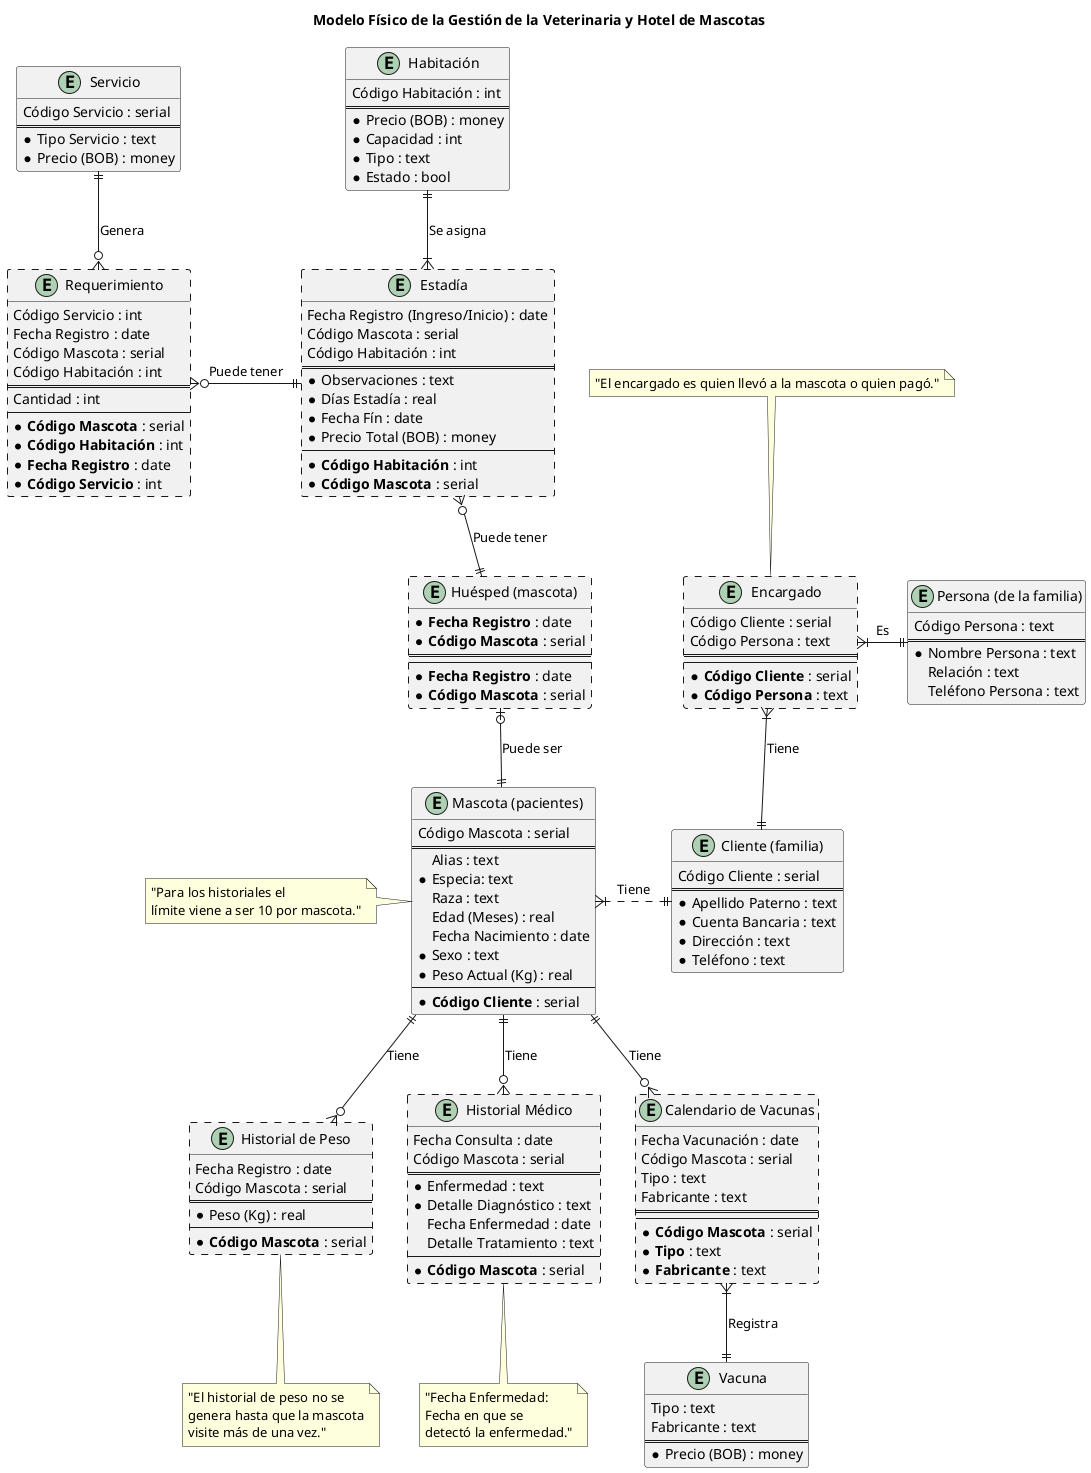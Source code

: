 @startuml veterinaria_modelo_fisico
' left to right direction
' !theme spacelab
' skinparam linetype ortho

title Modelo Físico de la Gestión de la Veterinaria y Hotel de Mascotas


' Principales. '
entity "Persona (de la familia)" as persona {
  Código Persona : text
  ==
  * Nombre Persona : text
  Relación : text
  Teléfono Persona : text
}
entity "Cliente (familia)" as cliente {
  Código Cliente : serial
  ==
  * Apellido Paterno : text
  * Cuenta Bancaria : text
  * Dirección : text
  * Teléfono : text
}
entity "Encargado" as encargado #line.dashed {
  Código Cliente : serial
  Código Persona : text
  ==
  --
  * **Código Cliente** : serial
  * **Código Persona** : text
}
note top: "El encargado es quien llevó a la mascota o quien pagó."
entity "Mascota (pacientes)" as mascota {
  Código Mascota : serial
  ==
  Alias : text
  * Especia: text
  Raza : text
  Edad (Meses) : real
  Fecha Nacimiento : date
  * Sexo : text
  * Peso Actual (Kg) : real
  --
  * **Código Cliente** : serial
}
note left of mascota
  "Para los historiales el
  límite viene a ser 10 por mascota."
end note

' Historiales dependientes de la mascota. '
entity "Historial de Peso" as historial_peso #line.dashed {
  Fecha Registro : date
  Código Mascota : serial
  ==
  * Peso (Kg) : real
  --
  * **Código Mascota** : serial
}
note bottom of historial_peso
  "El historial de peso no se
  genera hasta que la mascota
  visite más de una vez."
end note
entity "Historial Médico" as historial_medico #line.dashed {
  Fecha Consulta : date
  Código Mascota : serial
  ==
  * Enfermedad : text
  * Detalle Diagnóstico : text
  Fecha Enfermedad : date
  Detalle Tratamiento : text
  --
  * **Código Mascota** : serial
}
note bottom of historial_medico
  "Fecha Enfermedad:
  Fecha en que se
  detectó la enfermedad."
end note
entity "Calendario de Vacunas" as calendario_vacunas #line.dashed {
  Fecha Vacunación : date
  Código Mascota : serial
  Tipo : text
  Fabricante : text
  ==
  --
  * **Código Mascota** : serial
  * **Tipo** : text
  * **Fabricante** : text
}
entity "Vacuna" as vacunas {
  Tipo : text
  Fabricante : text
  ==
  * Precio (BOB) : money
}

' Relaciones.'
persona ||-left-|{ encargado : "Es"
encargado }|-down-|| cliente : "Tiene"
cliente ||.left.|{ mascota : "Tiene"

mascota ||-down-o{ historial_peso : "Tiene"
mascota ||-down-o{ historial_medico : "Tiene"
mascota ||-down-o{ calendario_vacunas : "Tiene"
calendario_vacunas }|-down-|| vacunas : "Registra"


' Ampliación: Servicio de hotel de mascota. '
' Principales. '
entity "Huésped (mascota)" as huesped #line.dashed {
  * **Fecha Registro** : date
  * **Código Mascota** : serial
  ==
  --
  * **Fecha Registro** : date
  * **Código Mascota** : serial
}
entity "Estadía" as estadia #line.dashed {
  Fecha Registro (Ingreso/Inicio) : date
  Código Mascota : serial
  Código Habitación : int
  ==
  * Observaciones : text
  * Días Estadía : real
  * Fecha Fín : date
  * Precio Total (BOB) : money
  --
  * **Código Habitación** : int
  * **Código Mascota** : serial
}

' De servicio. '
entity "Habitación" as habitacion {
  Código Habitación : int
  ==
  * Precio (BOB) : money
  * Capacidad : int
  * Tipo : text
  * Estado : bool
}
entity "Requerimiento" as requerimientos #line.dashed {
  Código Servicio : int
  Fecha Registro : date
  Código Mascota : serial
  Código Habitación : int
  ==
  Cantidad : int
  --
  * **Código Mascota** : serial
  * **Código Habitación** : int
  * **Fecha Registro** : date
  * **Código Servicio** : int
}
entity "Servicio" as servicios {
  Código Servicio : serial
  ==
  * Tipo Servicio : text
  * Precio (BOB) : money
}

' Relaciones. '
mascota ||-up-o| huesped : "Puede ser"
huesped ||-up-o{ estadia : "Puede tener"
estadia }|-up-|| habitacion : "Se asigna"
estadia ||-left-o{ requerimientos : "Puede tener"
requerimientos }o-up-|| servicios : "Genera"

@enduml

